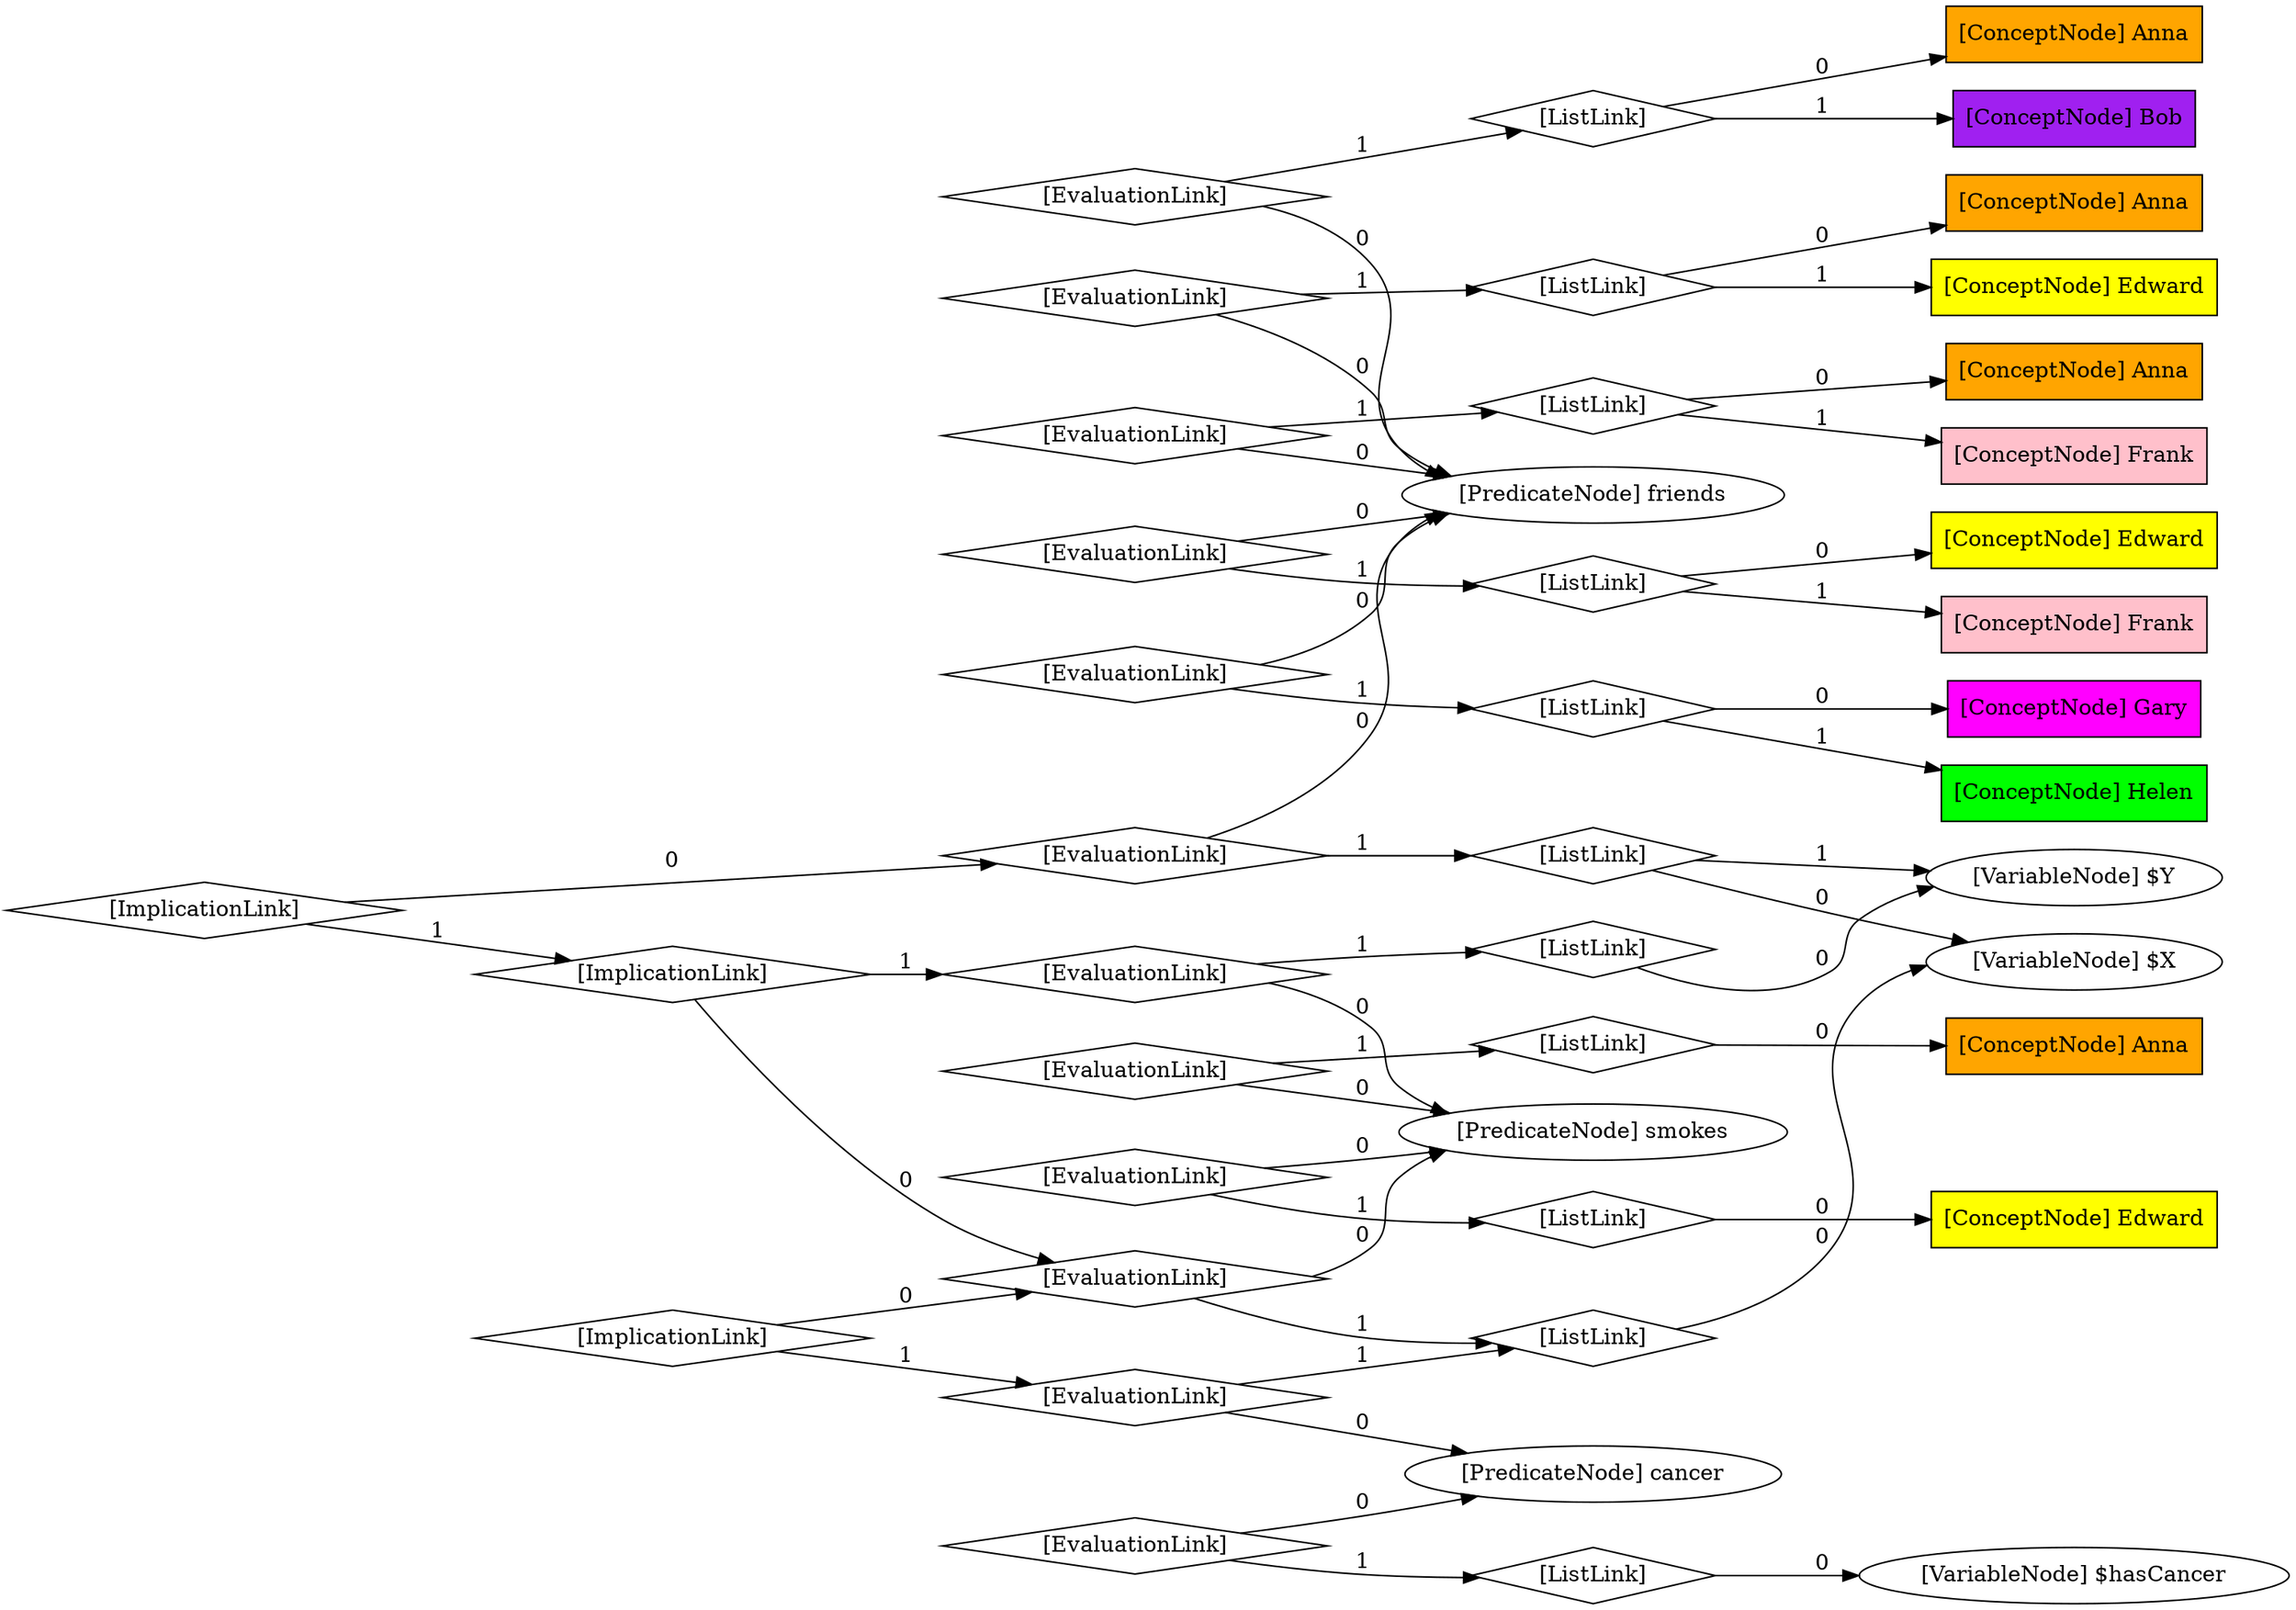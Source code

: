 digraph OpenCog {
rankdir=LR;
a4 [label="[ConceptNode] Anna" fillcolor=orange style=filled shape=rectangle];
b4 [label="[ConceptNode] Anna" fillcolor=orange style=filled shape=rectangle];
c4 [label="[ConceptNode] Anna" fillcolor=orange style=filled shape=rectangle];
d4 [label="[ConceptNode] Anna" fillcolor=orange style=filled shape=rectangle];
a6 [label="[ConceptNode] Edward" fillcolor=yellow style=filled shape=rectangle];
b6 [label="[ConceptNode] Edward" fillcolor=yellow style=filled shape=rectangle];
c6 [label="[ConceptNode] Edward" fillcolor=yellow style=filled shape=rectangle];
a7 [label="[ConceptNode] Frank" fillcolor=pink style=filled shape=rectangle];
b7 [label="[ConceptNode] Frank" fillcolor=pink style=filled shape=rectangle];
5 [label="[ConceptNode] Bob" fillcolor=purple style=filled shape=rectangle];
8 [label="[ConceptNode] Gary" fillcolor=magenta style=filled shape=rectangle];
9 [label="[ConceptNode] Helen" fillcolor=green style=filled shape=rectangle];
22 [shape="diamond" label="[ListLink]"];
11 [shape="diamond" label="[ListLink]"];
34 [shape="diamond" label="[ListLink]"];
24 [shape="diamond" label="[ListLink]"];
37 [shape="diamond" label="[ListLink]"];
26 [shape="diamond" label="[ListLink]"];
16 [shape="diamond" label="[ListLink]"];
28 [shape="diamond" label="[ListLink]"];
18 [shape="diamond" label="[ListLink]"];
30 [shape="diamond" label="[ListLink]"];
32 [shape="diamond" label="[ListLink]"];
36 [label="[VariableNode] $hasCancer"];
15 [label="[VariableNode] $Y"];
10 [label="[VariableNode] $X"];
14 [shape="diamond" label="[ImplicationLink]"];
20 [shape="diamond" label="[ImplicationLink]"];
21 [shape="diamond" label="[ImplicationLink]"];
23 [shape="diamond" label="[EvaluationLink]"];
25 [shape="diamond" label="[EvaluationLink]"];
27 [shape="diamond" label="[EvaluationLink]"];
29 [shape="diamond" label="[EvaluationLink]"];
31 [shape="diamond" label="[EvaluationLink]"];
33 [shape="diamond" label="[EvaluationLink]"];
35 [shape="diamond" label="[EvaluationLink]"];
12 [shape="diamond" label="[EvaluationLink]"];
13 [shape="diamond" label="[EvaluationLink]"];
38 [shape="diamond" label="[EvaluationLink]"];
17 [shape="diamond" label="[EvaluationLink]"];
19 [shape="diamond" label="[EvaluationLink]"];
1 [label="[PredicateNode] friends"];
2 [label="[PredicateNode] smokes"];
3 [label="[PredicateNode] cancer"];
22->a4 [label="0"];
22->5 [label="1"];
11->10 [label="0"];
34->a6 [label="0"];
24->b4 [label="0"];
24->b6 [label="1"];
37->36 [label="0"];
26->c4 [label="0"];
26->a7 [label="1"];
16->10 [label="0"];
16->15 [label="1"];
28->c6 [label="0"];
28->b7 [label="1"];
18->15 [label="0"];
30->8 [label="0"];
30->9 [label="1"];
32->d4 [label="0"];
14->12 [label="0"];
14->13 [label="1"];
20->12 [label="0"];
20->19 [label="1"];
21->17 [label="0"];
21->20 [label="1"];
23->1 [label="0"];
23->22 [label="1"];
25->1 [label="0"];
25->24 [label="1"];
27->1 [label="0"];
27->26 [label="1"];
29->1 [label="0"];
29->28 [label="1"];
31->1 [label="0"];
31->30 [label="1"];
33->2 [label="0"];
33->32 [label="1"];
35->2 [label="0"];
35->34 [label="1"];
12->2 [label="0"];
12->11 [label="1"];
13->3 [label="0"];
13->11 [label="1"];
38->3 [label="0"];
38->37 [label="1"];
17->1 [label="0"];
17->16 [label="1"];
19->2 [label="0"];
19->18 [label="1"];
}

